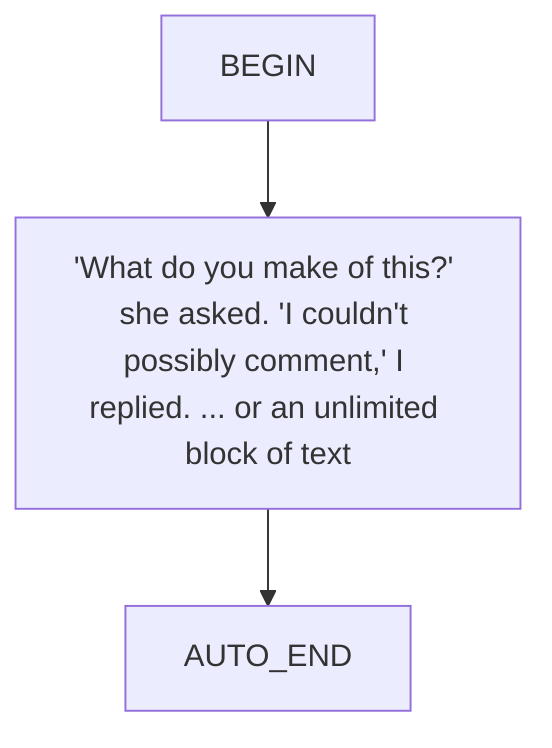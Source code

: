 flowchart TD
    F["'What do you make of this?' she asked. 'I couldn't possibly comment,' I replied. ... or an unlimited block of text"]
    BEGIN --> F
    F --> AUTO_END